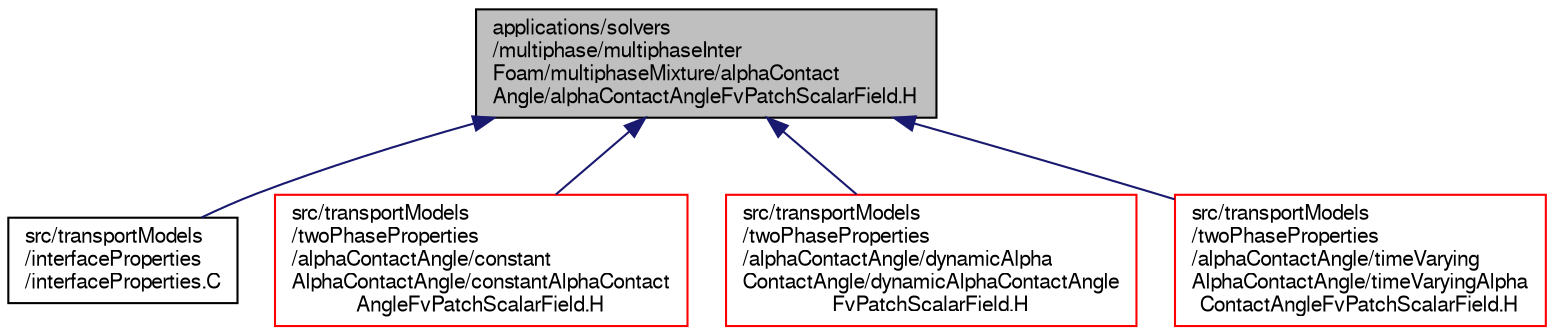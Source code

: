digraph "applications/solvers/multiphase/multiphaseInterFoam/multiphaseMixture/alphaContactAngle/alphaContactAngleFvPatchScalarField.H"
{
  bgcolor="transparent";
  edge [fontname="FreeSans",fontsize="10",labelfontname="FreeSans",labelfontsize="10"];
  node [fontname="FreeSans",fontsize="10",shape=record];
  Node318 [label="applications/solvers\l/multiphase/multiphaseInter\lFoam/multiphaseMixture/alphaContact\lAngle/alphaContactAngleFvPatchScalarField.H",height=0.2,width=0.4,color="black", fillcolor="grey75", style="filled", fontcolor="black"];
  Node318 -> Node319 [dir="back",color="midnightblue",fontsize="10",style="solid",fontname="FreeSans"];
  Node319 [label="src/transportModels\l/interfaceProperties\l/interfaceProperties.C",height=0.2,width=0.4,color="black",URL="$a16865.html"];
  Node318 -> Node320 [dir="back",color="midnightblue",fontsize="10",style="solid",fontname="FreeSans"];
  Node320 [label="src/transportModels\l/twoPhaseProperties\l/alphaContactAngle/constant\lAlphaContactAngle/constantAlphaContact\lAngleFvPatchScalarField.H",height=0.2,width=0.4,color="red",URL="$a16886.html"];
  Node318 -> Node322 [dir="back",color="midnightblue",fontsize="10",style="solid",fontname="FreeSans"];
  Node322 [label="src/transportModels\l/twoPhaseProperties\l/alphaContactAngle/dynamicAlpha\lContactAngle/dynamicAlphaContactAngle\lFvPatchScalarField.H",height=0.2,width=0.4,color="red",URL="$a16892.html"];
  Node318 -> Node324 [dir="back",color="midnightblue",fontsize="10",style="solid",fontname="FreeSans"];
  Node324 [label="src/transportModels\l/twoPhaseProperties\l/alphaContactAngle/timeVarying\lAlphaContactAngle/timeVaryingAlpha\lContactAngleFvPatchScalarField.H",height=0.2,width=0.4,color="red",URL="$a16898.html"];
}
